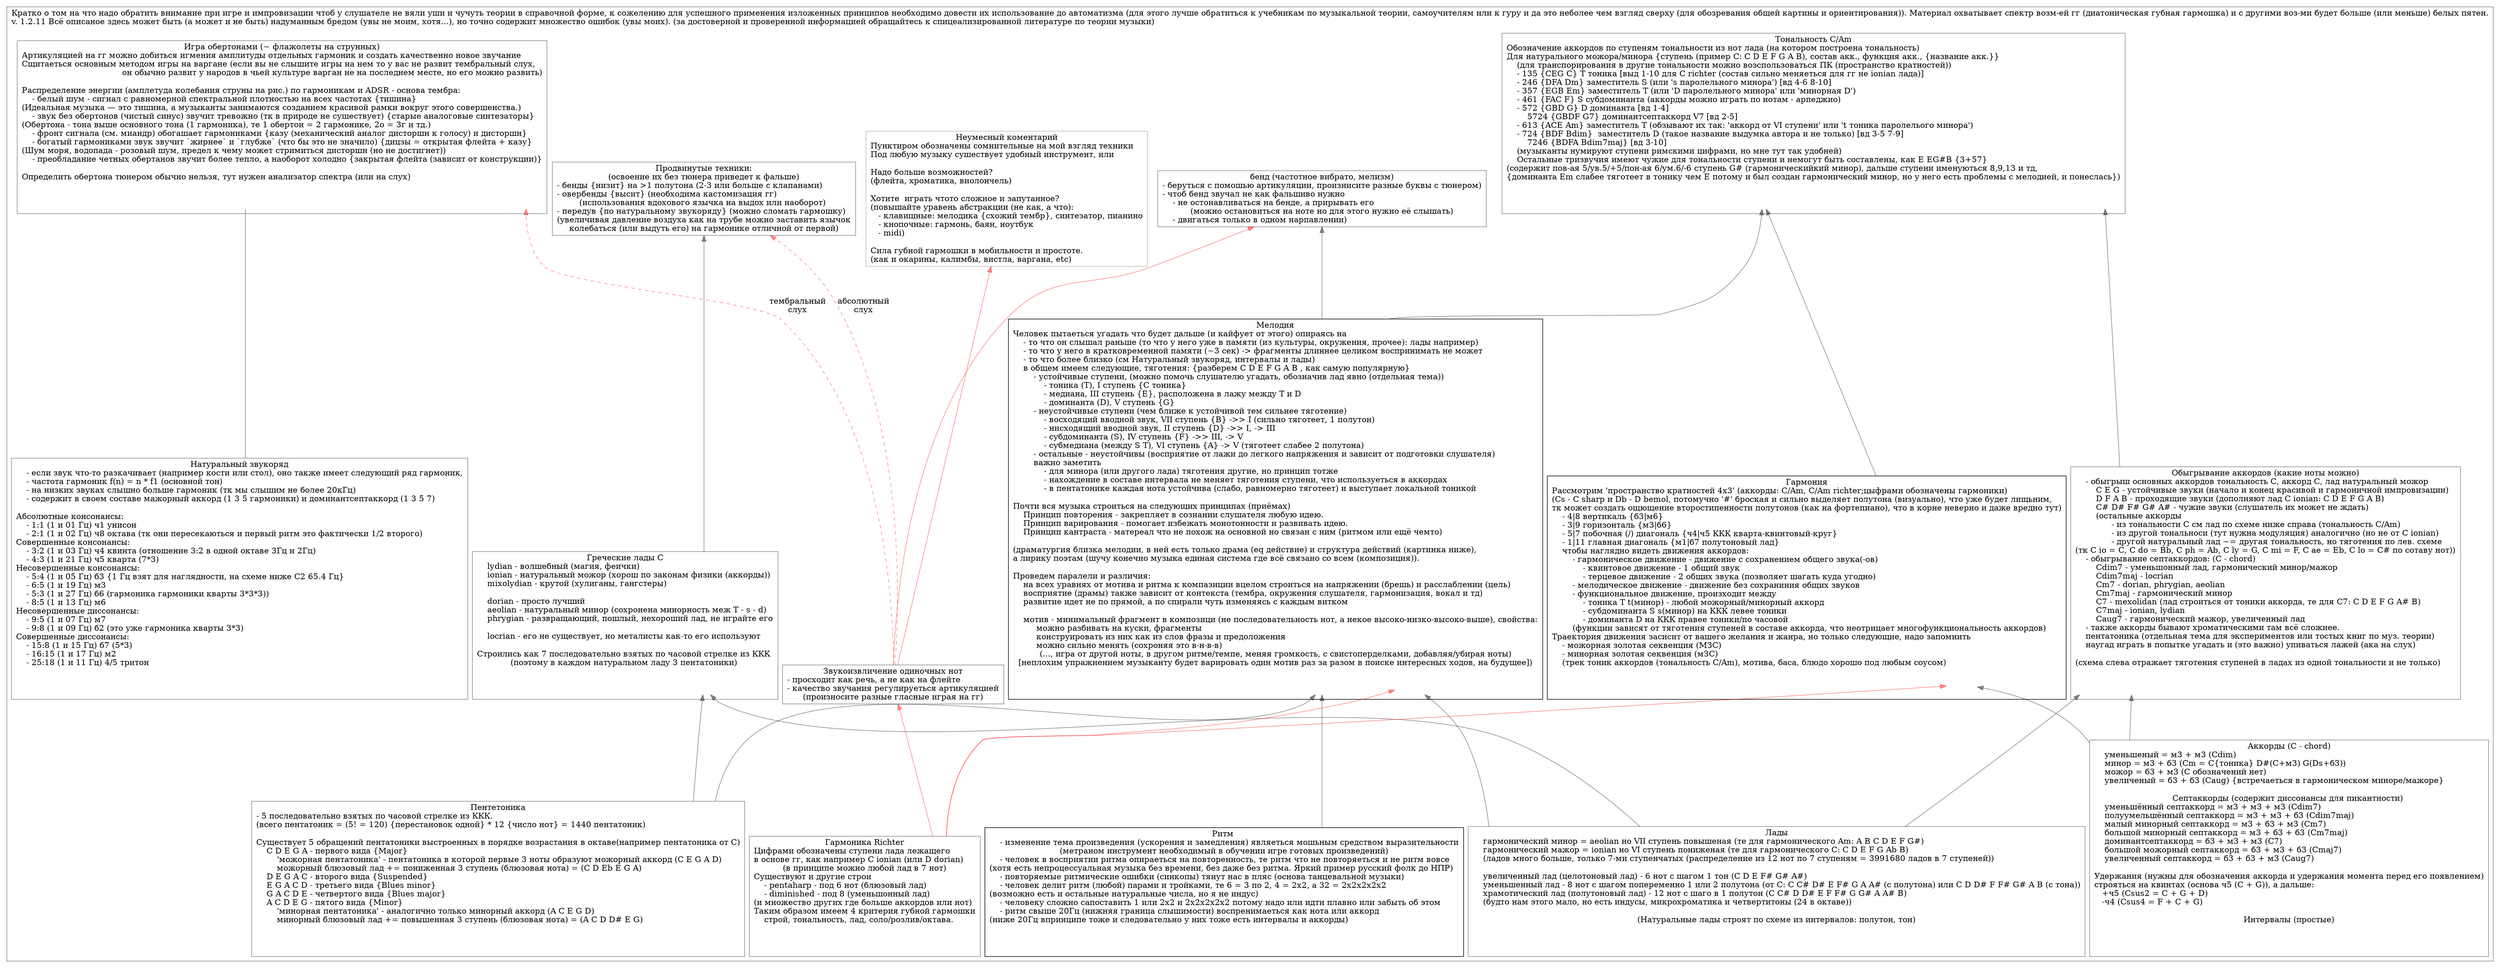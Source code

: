 digraph H {comment=" Это произведение распространяется по лицензии Creative Commons «Attribution-ShareAlike» («Атрибуция-СохранениеУсловий») 4.0 Всемирная.
Чтобы ознакомиться с экземпляром этой лицензии, посетите http://creativecommons.org/licenses/by-sa/4.0/ или отправьте письмо на адрес Creative Commons: PO Box 1866, Mountain View, CA 94042, USA.
Для ознакомления с исходниками, посетите https://github.com/Margenom/Harmonica
"
compound=true
layout=dot
labelloc=b
labeljust=l
nojustify=true
rankdir=BT
ranksep="1.5"

node[shape=none color="#888888" label=""]

{{cluster=true color="#888888"
label="Кратко о том на что надо обратить внимание при игре и импровизации чтоб у слушателе не вяли уши и чучуть теории в справочной форме, к сожелению для успешного применения изложенных принципов необходимо довести их использование до автоматизма (для этого лучше обратиться к учебникам по музыкальной теории, самоучителям или к гуру и да это неболее чем взгляд сверху (для обозревания общей картины и ориентирования)). Материал охватывает спектр возм-ей гг (диатоническая губная гармошка) и с другими воз-ми будет больше (или меньше) белых пятен.\l\
v. 1.2.11 Всё описаное здесь может быть (а может и не быть) надуманным бредом (увы не моим, хотя...), но точно содержит множество ошибок (увы моих). (за достоверной и проверенной информацией обращайтесь к спицеализированной литературе по теории музыки)\l"
/*--------------------------------------------------------------------------------*/
subgraph cluster_music{color="#000000" label="Мелодия
Человек пытаеться угадать что будет дальше (и кайфует от этого) опираясь на\l\
    - то что он слышал раньше (то что у него уже в памяти (из культуры, окружения, прочее): лады например)\l\
    - то что у него в кратковременной памяти (~3 сек) -> фрагменты длиннее целиком воспринимать не может\l\
    - то что более близко (см Натуральный звукоряд, интервалы и лады)\l\
    в общем имеем следующие, тяготения: {разберем C D E F G A B , как самую популярную}\l\
        - устойчивые ступени, (можно помочь слушателю угадать, обозначив лад явно (отдельная тема))\l\
            - тоника (T), I ступень {C тоника}\l\
            - медиана, III ступень {E}, расположена в лажу между T и D\l\
            - доминанта (D), V ступень {G}\l\
        - неустойчивые ступени (чем ближе к устойчивой тем сильнее тяготение)\l\
            - восходяций вводной звук, VII ступень {B} ->> I (сильно тяготеет, 1 полутон)\l\
            - нисходящий вводной звук, II ступень {D} ->> I, -> III\l\
            - субдоминанта (S), IV ступень {F} ->> III, -> V\l\
            - субмедиана (между S T), VI ступень {A} -> V (тяготеет слабее 2 полутона)\l\
        - остальные - неустойчивы (восприятие от лажи до легкого напряжения и зависит от подготовки слушателя)\l\
        важно заметить \l\
            - для минора (или другого лада) тяготения другие, но принцип тотже\l\
            - нахождение в составе интервала не меняет тяготения ступени, что используеться в аккордах\l\
            - в пентатонике каждая нота устойчива (слабо, равномерно тяготеет) и выступает локальной тоникой\l\

Почти вся музыка строиться на следующих принципах (приёмах)\l\
    Принцип повторения - закрепляет в сознании слушателя любую идею.\l\
    Принцип варирования - помогает избежать монотонности и развивать идею.\l\
    Принцип кантраста - матереал что не похож на основной но связан с ним (ритмом или ещё чемто)\l\

(драматургия близка мелодии, в ней есть только драма (eq действие) и структура действий (картинка ниже),\l\
а лирику поэтам (шучу конечно музыка единая система где всё связано со всем (композиция)).\l\

Проведем паралели и различия:\l\
    на всех уравнях от мотива и ритма к компазиции вцелом строиться на напряжении (брешь) и расслаблении (цель)\l\
    восприятие (драмы) также зависит от контекста (тембра, окружения слушателя, гармонизация, вокал и тд)\l\
    развитие идет не по прямой, а по спирали чуть изменяясь с каждым витком\l\

    мотив - минимальный фрагмент в композици (не последовательность нот, а некое высоко-низко-высоко-выше), свойства:\l\
         можно разбивать на куски, фрагменты\l\
         конструировать из них как из слов фразы и предоложения\l\
         можно сильно менять (сохроняя это в-н-в-в)\l\
(..., игра от другой ноты, в другом ритме/темпе, меняя громкость, с свистоперделками, добавляя/убирая ноты)
[неплохим упражнением музыканту будет варировать один мотив раз за разом в поиске интересных ходов, на будущее])
" драматургия ноты}
subgraph cluster_r {color="#000000" label="Ритм 
    - изменение тема произведения (ускорения и замедления) являеться мошьным средством выразительности\l\
(метраном инструмент необходимый в обучении игре готовых произведений)
    - человек в восприятии ритма опираеться на повторенность, те ритм что не повторяеться и не ритм вовсе\l\
(хотя есть непроцессуальная музыка без времени, без даже без ритма. Яркий пример русский фолк до НПР)\l\
    - повторяемые ритмические ошибки (синкопы) тянут нас в пляс (основа танцевальной музыки)\l\
    - человек делит ритм (любой) парами и тройками, те 6 = 3 по 2, 4 = 2x2, а 32 = 2x2x2x2x2\l\
(возможно есть и остальные натуральные числа, но я не индус)\l\
    - человеку сложно сапоставить 1 или 2х2 и 2х2х2х2х2 потому надо или идти плавно или забыть об этом\l\
    - ритм свыше 20Гц (нижняя граница слышимости) воспренимаеться как нота или аккорд\l\
(ниже 20Гц впринципе тоже и следовательно у них тоже есть интервалы и аккорды)\l\
" длительности}

subgraph cluster_nat{label="Натуральный звукоряд
    - если звук что-то разкачивает (например кости или стол), оно также имеет следующий ряд гармоник,\l\
    - частота гармоник f(n) = n * f1 (основной тон)\l\
    - на низких звуках слышно больше гармоник (тк мы слышим не более 20кГц)\l\
    - содержит в своем составе мажорный аккорд (1 3 5 гармоники) и доминантсептаккорд (1 3 5 7)\l\

Абсолютные консонансы:\l\
    - 1:1 (1 и 01 Гц) ч1 унисон\l\
    - 2:1 (1 и 02 Гц) ч8 октава (тк они пересекаються и первый ритм это фактически 1/2 второго)\l\
Совершенные консонансы:\l\
    - 3:2 (1 и 03 Гц) ч4 квинта (отношение 3:2 в одной октаве 3Гц и 2Гц)\l\
    - 4:3 (1 и 21 Гц) ч5 кварта (7*3)\l\
Несовершенные консонансы:\l\
    - 5:4 (1 и 05 Гц) б3 {1 Гц взят для наглядности, на схеме ниже C2 65.4 Гц}\l\
    - 6:5 (1 и 19 Гц) м3\l\
    - 5:3 (1 и 27 Гц) б6 (гармоника гармоники кварты 3*3*3))\l\
    - 8:5 (1 и 13 Гц) м6\l\
Несовершенные диссонансы:\l\
    - 9:5 (1 и 07 Гц) м7\l\
    - 9:8 (1 и 09 Гц) б2 (это уже гармоника кварты 3*3)\l\
Совершенные диссонансы:\l\
    - 15:8 (1 и 15 Гц) б7 (5*3)\l\
    - 16:15 (1 и 17 Гц) м2\l\
    - 25:18 (1 и 11 Гц) 4/5 тритон\l\
" натуральный_звукоряд}
{label="Игра обертонами (~ флажолеты на струнных)
Артикуляцией на гг можно добиться игмения амплитуды отдельных гармоник и создать качественно новое звучание\l\
Сщитаеться основным методом игры на варгане (если вы не слышите игры на нем то у вас не развит тембральный слух,\l\
он обычно развит у народов в чьей культуре варган не на последнем месте, но его можно развить)\r\

Распределение энергии (амплетуда колебания струны на рис.) по гармоникам и ADSR - основа тембра:\l\
    - белый шум - сигнал с равномерной спектральной плотностью на всех частотах {тишина}\l\
(Идеальная музыка — это тишина, а музыканты занимаются созданием красивой рамки вокруг этого совершенства.)\l\
    - звук без обертонов (чистый синус) звучит тревожно (тк в природе не сушествует) {старые аналоговые синтезаторы}\l\
(Обертона - тона выше основного тона (1 гармоника), те 1 обертон = 2 гармонике, 2о = 3г и тд.)\l\
    - фронт сигнала (см. миандр) обогашает гармониками {казу (механический аналог дисторшн к голосу) и дисторшн}\l\
    - богатый гармониками звук звучит `жирнее` и `глубже` (что бы это не значило) {дицзы = открытая флейта + казу}\l\
(Шум моря, водопада - розовый шум, предел к чему может стримиться дисторшн (но не достигнет))\l\
    - преобладание четных обертанов звучит более тепло, а наоборот холодно {закрытая флейта (зависит от конструкции)}\l\

Определить обертона тюнером обычно нельзя, тут нужен анализатор спектра (или на слух)\l\
" обертона гармоники}


subgraph cluster_int{label="Аккорды (C - chord)
    уменьшеный = м3 + м3 (Cdim)\l\
    минор = м3 + б3 (Cm = C{тоника} D#(C+м3) G(Ds+б3))\l\
    можор = б3 + м3 (C обозначений нет)\l\
    увеличеный = б3 + б3 (Caug) {встречаеться в гармоническом миноре/мажоре}\l\

Септаккорды (содержит диссонансы для пикантности) 
    уменьшённый септаккорд = м3 + м3 + м3 (Cdim7)\l\
    полуумельшённый септаккорд = м3 + м3 + б3 (Cdim7maj)\l\
    малый минорный септаккорд = м3 + б3 + м3 (Cm7)\l\
    большой минорный септаккорд = м3 + б3 + б3 (Cm7maj)\l\
    доминантсептаккорд = б3 + м3 + м3 (C7)\l\
    большой можорный септаккорд = б3 + м3 + б3 (Cmaj7)\l\
    увеличенный септаккорд = б3 + б3 + м3 (Caug7)\l\

Удержания (нужны для обозначения аккорда и удержания момента перед его появлением)
строяться на квинтах (основа ч5 (C + G)), а дальше:\l\
   +ч5 (Csus2 = C + G + D)\l\
   -ч4 (Csus4 = F + C + G)\l\

Интервалы (простые)
" интервалы}

subgraph cluster_penta{label="Пентетоника
- 5 последовательно взятых по часовой стрелке из ККК.\l\
(всего пентатоник = (5! = 120) {перестановок одной} * 12 {число нот} = 1440 пентатоник)\l\

Существует 5 обращений пентатоники выстроенных в порядке возрастания в октаве(например пентатоника от С)\l\
    C D E G A - первого вида {Major}\l\
        'можорная пентатоника' - пентатоника в которой первые 3 ноты образуют можорный аккорд (C E G A D)\l\
        можорный блюзовый лад += пониженная 3 ступень (блюзовая нота) = (C D Eb E G A)\l\
    D E G A C - второго вида {Suspended}\l\
    E G A C D - третьего вида {Blues minor}\l\
    G A C D E - четвертого вида {Blues major}\l\
    A C D E G - пятого вида {Minor}\l\
        'минорная пентатоника' - аналогично только минорный аккорд (A C E G D)\l\
        минорный блюзовый лад += повышенная 3 ступень (блюзовая нота) = (A C D D# E G)\l\
" пентатоники_и_лады вызов_ктулху}

subgraph cluster_modes{label="Лады
    гармонический минор = aeolian но VII ступень повышеная (те для гармонического Am: A B C D E F G#)\l\
    гармонический мажор = ionian но VI ступень пониженая (те для гармонического C: C D E F G Ab B)\l\
    (ладов много больше, только 7-ми ступенчатых (распределение из 12 нот по 7 ступеням = 3991680 ладов в 7 ступеней))\l\

    увеличенный лад (целотоновый лад) - 6 нот с шагом 1 тон (C D E F# G# A#)\l\
    уменьшенный лад - 8 нот с шагом попеременно 1 или 2 полутона (от C: C C# D# E F# G A A# (с полутона) или C D D# F F# G# A B (с тона))\l\
    храмотический лад (полутоновый лад) - 12 нот с шаго в 1 полутон (C C# D D# E F F# G G# A A# B)\l\
    (будто нам этого мало, но есть индусы, микрохроматика и четвертитоны (24 в октаве))\l\

(Натуральные лады строят по схеме из интервалов: полутон, тон)\
" лады гамма}

subgraph cluster_harmonic{color="#000000" label="Гармония
Рассмотрим 'пространство кратностей 4x3' (аккорды: C/Am, C/Am richter;цыфрами обозначены гармоники)\l\
(Cs - C sharp и Db - D bemol, потомучно '#' броская и сильно выделяет полутона (визуально), что уже будет лищьним,\l\
тк может создать ощющение второстипенности полутонов (как на фортепиано), что в корне неверно и даже вредно тут)\l\
    - 4|8 вертикаль {б3|м6}\l\
    - 3|9 горизонталь {м3|б6}\l\
    - 5|7 побочная (/) диагональ {ч4|ч5 ККК кварта-квинтовый-круг}\l\
    - 1|11 главная диагональ {м1|б7 полутоновый лад}\l\
    чтобы наглядно видеть движения аккордов:\l\
        - гармоническое движение - движение с сохранением общего звука(-ов)\l\
            - квинтовое движение - 1 общий звук\l\
            - терцевое движение - 2 общих звука (позволяет шагать куда угодно)\l\
        - мелодическое движение - движение без сохраниния общих звуков\l\
        - функциональное движение, произходит между\l\
            - тоника T t(минор) - любой можорный/минорный аккорд\l\
            - субдоминанта S s(минор) на ККК левее тоники\l\
            - доминанта D на ККК правее тоники/по часовой\l\
        (функции зависят от тяготения ступеней в составе аккорда, что неотрицает многофункциональность аккордов)\l\
Траектория движения засисит от вашего желания и жанра, но только следующие, надо запомнить\l\
    - можорная золотая секвенция (МЗС)\l\
    - минорная золотая секвенция (мЗС)\l\
    (трек тоник аккордов (тональность C/Am), мотива, баса, блюдо хорошо под любым соусом)\l\
" пространство_кратностей}

subgraph cluster_around {label="Обыгрывание аккордов (какие ноты можно)
    - обыгрыш основных аккордов тональность C, аккорд С, лад натуральный можор\l\
        C E G - устойчивые звуки (начало и конец красивой и гармоничной импровизации)\l\
        D F A B - проходящие звуки (дополняют лад C ionian: C D E F G A B)\l\
        C# D# F# G# A# - чужие звуки (слушатель их может не ждать)\l\
        (остальные аккорды\l\
              - из тональности С см лад по схеме ниже справа (тональность C/Am)\l\
              - из другой тональноси (тут нужна модуляция) аналогично (но не от C ionian)\l\
              - другой натуральный лад ~= другая тональность, но тяготения по лев. схеме\l\
(тк C io = C, C do = Bb, C ph = Ab, C ly = G, C mi = F, C ae = Eb, C lo = C# по сотаву нот))
    - обыгрывание септаккордов: (C - chord)\l\
      	Cdim7 - уменьшонный лад, гармонический минор/мажор\l\
      	Cdim7maj - locrian\l\
      	Cm7 - dorian, phrygian, aeolian\l\
      	Cm7maj - гармонический минор\l\
      	C7 - mexolidan (лад строиться от тоники аккорда, те для C7: C D E F G A# B)\l\
      	C7maj - ionian, lydian\l\
      	Caug7 - гармонический мажор, увеличенный лад\l\
    - также аккорды бывают хроматическими там всё сложнее.\l\
    пентатоника (отдельная тема для экспериментов или тостых книг по муз. теории)\l\
    наугад играть в попытке угадать и (это важно) упиваться лажей (ака на слух)\l\

(схема слева отражает тяготения ступеней в ладах из одной тональности и не только)\l\
" тяготения тональность_C_Am}
subgraph cluster_chord{label="Тональность C/Am
Обозначение аккордов по ступеням тональности из нот лада (на котором построена тональность)\l\
Для натурального можора/минора {ступень (пример C: C D E F G A B), состав акк., функция акк., {название акк.}}\l\
    (для транспорирования в другие тональности можно возспользоваться ПК (пространство кратностей))\l\
    - 135 {CEG C} T тоника [выд 1-10 для C richter (состав сильно меняеться для гг не ionian лада)]\l\
    - 246 {DFA Dm} заместитель S (или 's паролельного минора') [вд 4-6 8-10]\l\
    - 357 {EGB Em} заместитель T (или 'D паролельного минора' или 'минорная D')\l\
    - 461 {FAC F} S субдоминанта (аккорды можно играть по нотам - арпеджио)\l\
    - 572 {GBD G} D доминанта [вд 1-4]\l\
        5724 {GBDF G7} доминантсептаккорд V7 [вд 2-5]\l\
    - 613 {ACE Am} заместитель T (обзывают их так: 'аккорд от VI ступени' или 't тоника паролелього минора')\l\
    - 724 {BDF Bdim}  заместитель D (такое название выдумка автора и не только) [вд 3-5 7-9]\l\
        7246 {BDFA Bdim7maj} [вд 3-10]\l\
    (музыканты нумируют ступени римскими цифрами, но мне тут так удобней)\l\
    Остальные тризвучия имеют чужие для тональности ступени и немогут быть составлены, как E EG#B {3+57} \l\
(содержит пов-ая 5/ув.5/+5/пон-ая 6/ум.6/-6 ступень G# (гармоническийкий минор), дальше ступени именуються 8,9,13 и тд,\l\
{доминанта Em слабее тяготеет в тонику чем E потому и был создан гармонический минор, но у него есть проблемы с мелодией, и понеслась})\l\
" аккорды_C_Am аккорды_от_С}

subgraph cluster_modesC{label="Греческие лады C
    lydian - волшебный (магия, феички)\l\
    ionian - натуральный можор (хорош по законам физики (аккорды))\l\
    mixolydian - крутой (хулиганы, гангстеры)\l\

    dorian - просто лучший\l\
    aeolian - натуральный минор (сохронена минорность меж T - s - d)\l\
    phrygian - развращающий, пошлый, нехороший лад, не играйте его\l\

    locrian - его не существует, но металисты как-то его используют\l\

Строились как 7 последовательно взятых по часовой стрелке из ККК\l\
(поэтому в каждом натуральном ладу 3 пентатоники) 
" натуральные_лады}

subgraph cluster_rich {label="Гармоника Richter
Цифрами обозначены ступени лада лежащего\l\
в основе гг, как например C ionian (или D dorian)\l\
(в принципе можно любой лад в 7 нот)
Существуют и другие строи\l\
    - pentaharp - под 6 нот (блюзовый лад)\l\
    - diminished - под 8 (уменьшонный лад)\l\
(и множество других где больше аккордов или нот)\l\
Таким образом имеем 4 критерия губной гармошки\l\
    строй, тональность, лад, соло/розлив/октава.\l\
" richter}

{cluster=false
/*--------------------------------------------------------------------------------*/
{node[color="#888888" shape="box"] // шаги
звукоизвличение[label="Звукоизвличение одиночных нот
- просходит как речь, а не как на флейте\l\
- качество звучания регулируеться артикуляцией\l\
(произносите разные гласные играя на гг)
" href="https://www.youtube.com/watch?v=90eOs_W8rZw"]

бенды [label="бенд (частотное вибрато, мелизм)
- беруться с помошью артикуляции, произнисите разные буквы с тюнером)\l\
- чтоб бенд звучал не как фальшиво нужно\l\
    - не остонавливаться на бенде, а прирывать его\l\
(можно остановиться на ноте но для этого нужно её слышать)
    - двигаться только в одном нарпавлении)\l\
" href="https://ru.wikipedia.org/wiki/%D0%9C%D0%B5%D0%BB%D0%B8%D0%B7%D0%BC%D1%8B"]

продвинутые_техники [label="Продвинутые техники:
(освоение их без тюнера приведет к фальше)
- бенды {низит} на >1 полутона (2-3 или больше с клапанами)\l\
- овербенды {высит} (необходима кастомизация гг)\l\
(использования вдохового язычка на выдох или наоборот) 
- передув {по натуральному звукоряду} (можно сломать гармошку)\l\
(увеличивая давление воздуха как на трубе можно заставить язычок
колебаться (или выдуть его) на гармонике отличной от первой)
" href="https://harmonica.ru/study"]

послесловие [color="#bbbbbb" label="Неумесный коментарий
Пунктиром обозначены сомнительные на мой взгляд техники\l\
Под любую музыку сушествует удобный инструмент, или\l\

Надо больше возможностей?\l\
(флейта, хроматика, виолончель)\l\

Хотите  играть чтото сложное и запутанное?\l\
(повышайте уравень абстракции (не как, а что):\l\
   - клавишные: мелодика {схожий тембр}, синтезатор, пианино\l\
   - кнопочные: гармонь, баян, ноутбук\l\
   - midi)\l\

Сила губной гармошки в мобильности и простоте.\l\
(как и окарины, калимбы, вистла, варгана, etc)\l\
" href="https://youtu.be/B9l3BbNyTAE"]
}

/*--------------------------------------------------------------------------------*/

длительности [image="dives.svg" href="https://youtu.be/Kkz78ffdVGw"]
обертона [image="scales.svg" href="https://ru.wikipedia.org/wiki/%D0%93%D0%B0%D1%80%D0%BC%D0%BE%D0%BD%D0%B8%D0%BA%D0%B0_(%D0%BC%D1%83%D0%B7%D1%8B%D0%BA%D0%B0)"]
гармоники [image="harmonics.svg" href="https://varganist.ru/4.html"]
натуральный_звукоряд [image="obertones.svg" href="https://ru.wikipedia.org/wiki/%D0%9D%D0%B0%D1%82%D1%83%D1%80%D0%B0%D0%BB%D1%8C%D0%BD%D1%8B%D0%B9_%D0%B7%D0%B2%D1%83%D0%BA%D0%BE%D1%80%D1%8F%D0%B4"]
интервалы [image="intervals.svg" href="https://ru.wikipedia.org/wiki/%D0%98%D0%BD%D1%82%D0%B5%D1%80%D0%B2%D0%B0%D0%BB_(%D0%BC%D1%83%D0%B7%D1%8B%D0%BA%D0%B0)"]
вызов_ктулху [image="fifths.svg" href="https://ru.wikipedia.org/wiki/%D0%9A%D0%B2%D0%B8%D0%BD%D1%82%D0%BE%D0%B2%D1%8B%D0%B9_%D0%BA%D1%80%D1%83%D0%B3" comment="ктулху может захавать мозг"]
пентатоники_и_лады [image="pentatonic.svg" href="https://ru.wikipedia.org/wiki/%D0%9F%D0%B5%D0%BD%D1%82%D0%B0%D1%82%D0%BE%D0%BD%D0%B8%D0%BA%D0%B0"]
натуральные_лады [image="natural_modes.svg" href="https://youtu.be/AGN_uD8GmwY"]
лады [image="modal_modes.svg" href="https://ru.wikipedia.org/wiki/%D0%9C%D0%BE%D0%B4%D0%B0%D0%BB%D1%8C%D0%BD%D0%BE%D1%81%D1%82%D1%8C_(%D0%BC%D1%83%D0%B7%D1%8B%D0%BA%D0%B0)"]
гамма [image="hromatic.svg" href="https://ru.wikipedia.org/wiki/%D0%93%D0%B0%D0%BC%D0%BC%D0%B0_(%D0%BC%D1%83%D0%B7%D1%8B%D0%BA%D0%B0)"]
ноты [image="notes.svg" href="https://ru.wikipedia.org/wiki/%D0%A1%D0%BE%D0%B2%D1%80%D0%B5%D0%BC%D0%B5%D0%BD%D0%BD%D0%B0%D1%8F_%D0%BC%D1%83%D0%B7%D1%8B%D0%BA%D0%B0%D0%BB%D1%8C%D0%BD%D0%B0%D1%8F_%D0%BD%D0%BE%D1%82%D0%B0%D1%86%D0%B8%D1%8F"]
тональность_C_Am [image="C-modes.svg" href="https://ru.wikipedia.org/wiki/%D0%A2%D0%BE%D0%BD%D0%B0%D0%BB%D1%8C%D0%BD%D0%BE%D1%81%D1%82%D1%8C"]
тяготения [image="gravity.svg" href="https://youtube.com/playlist?list=PLuhAz5P0GD3ZdzYGj93sYbbkC1nj2_ABO"]
аккорды_C_Am [image="C-chords.svg" href="https://youtu.be/dlCUvz6V_QA"]
аккорды_от_С [image="chords-c.svg" href="https://ru.wikipedia.org/wiki/%D0%90%D0%BA%D0%BA%D0%BE%D1%80%D0%B4"]
пространство_кратностей [image="intmat.svg" href="https://youtu.be/s39DOl5JDOM"]
драматургия [image="crises.svg" href="https://youtu.be/0Hfn-glWWZ0"]

richter [image="harp.svg" href="https://ru.wikipedia.org/wiki/%D0%93%D1%83%D0%B1%D0%BD%D0%B0%D1%8F_%D0%B3%D0%B0%D1%80%D0%BC%D0%BE%D0%BD%D0%B8%D0%BA%D0%B0_%D1%81%D0%B8%D1%81%D1%82%D0%B5%D0%BC%D1%8B_%D0%A0%D0%B8%D1%85%D1%82%D0%B5%D1%80%D0%B0"]
license [label="" shape=none image="by-sa.svg" href="https://creativecommons.org/licenses/by-sa/4.0/"]
/*--------------------------------------------------------------------------------*/
{edge[color="#ff000077"] 
	node[shape=box color=magenta comment="мини справка"]
{edge[ltail=cluster_rich]
	richter -> ноты
	richter -> звукоизвличение
	richter -> пространство_кратностей
} {
	звукоизвличение -> бенды
	звукоизвличение -> послесловие
	{edge[style=dashed]
	звукоизвличение -> гармоники [label="тембральный\nслух"]
	звукоизвличение -> продвинутые_техники [label="абсолютный\nслух"]
}}} {edge[color="#00000077"]
{edge[ltail=cluster_penta]
	пентатоники_и_лады -> драматургия
	вызов_ктулху -> натуральные_лады
} {edge[ltail=cluster_music]
	драматургия -> аккорды_C_Am
	драматургия -> бенды
} {edge[ltail=cluster_harmonic]
	пространство_кратностей -> аккорды_C_Am
	пространство_кратностей -> license [color="#ffffff00"]
} {edge[ltail=cluster_nat]
	натуральный_звукоряд -> обертона [arrowhead=none]
//	натуральный_звукоряд -> продвинутые_техники
} {edge[ltail=cluster_modes]
	лады -> натуральные_лады
	//лады -> тональность_C_Am
	лады -> тяготения
	гамма -> ноты
	//лады -> драматургия
} {edge[ltail=cluster_around]
	тональность_C_Am -> аккорды_от_С
} {edge[ltail=cluster_obertones]
} {edge[ltail=cluster_int]
	интервалы -> пространство_кратностей
	интервалы -> тональность_C_Am
}{edge[ltail=cluster_modesC]
	натуральные_лады -> продвинутые_техники
}{edge[ltail=cluster_r]
	длительности -> драматургия
	//длительности -> натуральный_звукоряд [arrowhead=none]
}}}}}}
